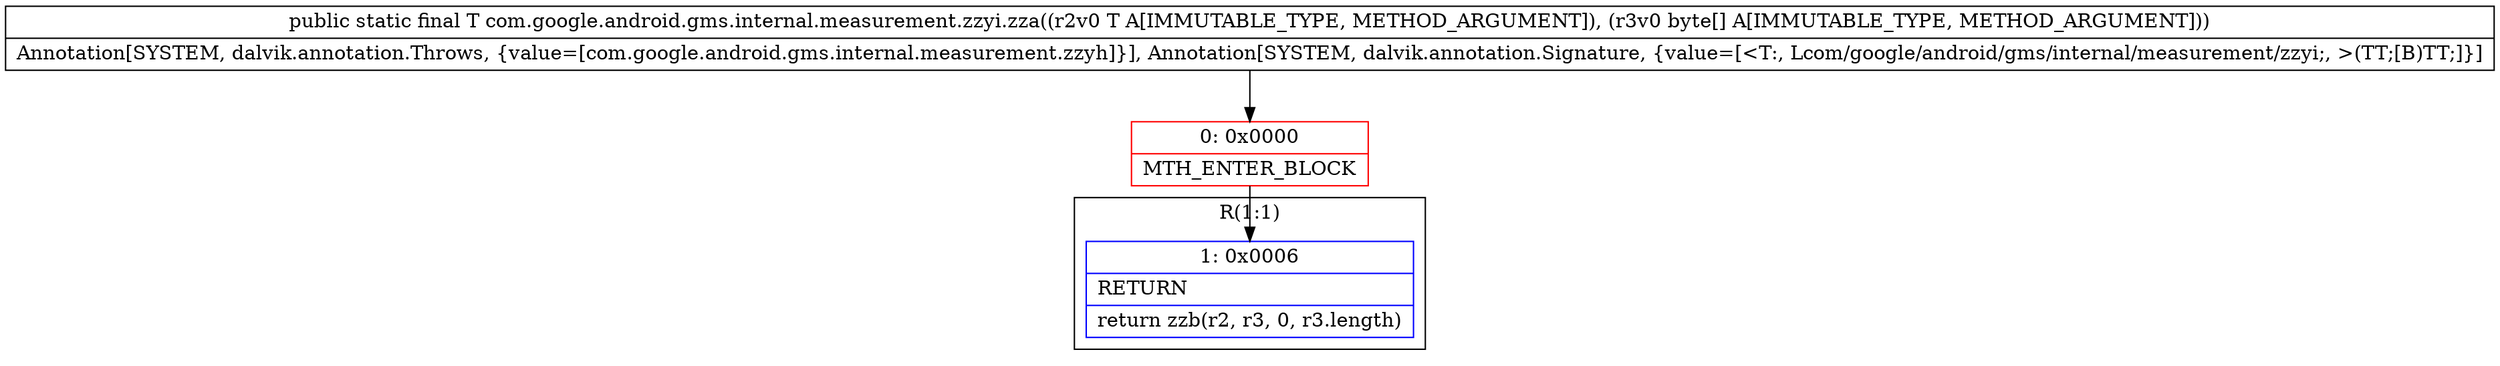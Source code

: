 digraph "CFG forcom.google.android.gms.internal.measurement.zzyi.zza(Lcom\/google\/android\/gms\/internal\/measurement\/zzyi;[B)Lcom\/google\/android\/gms\/internal\/measurement\/zzyi;" {
subgraph cluster_Region_22079528 {
label = "R(1:1)";
node [shape=record,color=blue];
Node_1 [shape=record,label="{1\:\ 0x0006|RETURN\l|return zzb(r2, r3, 0, r3.length)\l}"];
}
Node_0 [shape=record,color=red,label="{0\:\ 0x0000|MTH_ENTER_BLOCK\l}"];
MethodNode[shape=record,label="{public static final T com.google.android.gms.internal.measurement.zzyi.zza((r2v0 T A[IMMUTABLE_TYPE, METHOD_ARGUMENT]), (r3v0 byte[] A[IMMUTABLE_TYPE, METHOD_ARGUMENT]))  | Annotation[SYSTEM, dalvik.annotation.Throws, \{value=[com.google.android.gms.internal.measurement.zzyh]\}], Annotation[SYSTEM, dalvik.annotation.Signature, \{value=[\<T:, Lcom\/google\/android\/gms\/internal\/measurement\/zzyi;, \>(TT;[B)TT;]\}]\l}"];
MethodNode -> Node_0;
Node_0 -> Node_1;
}

